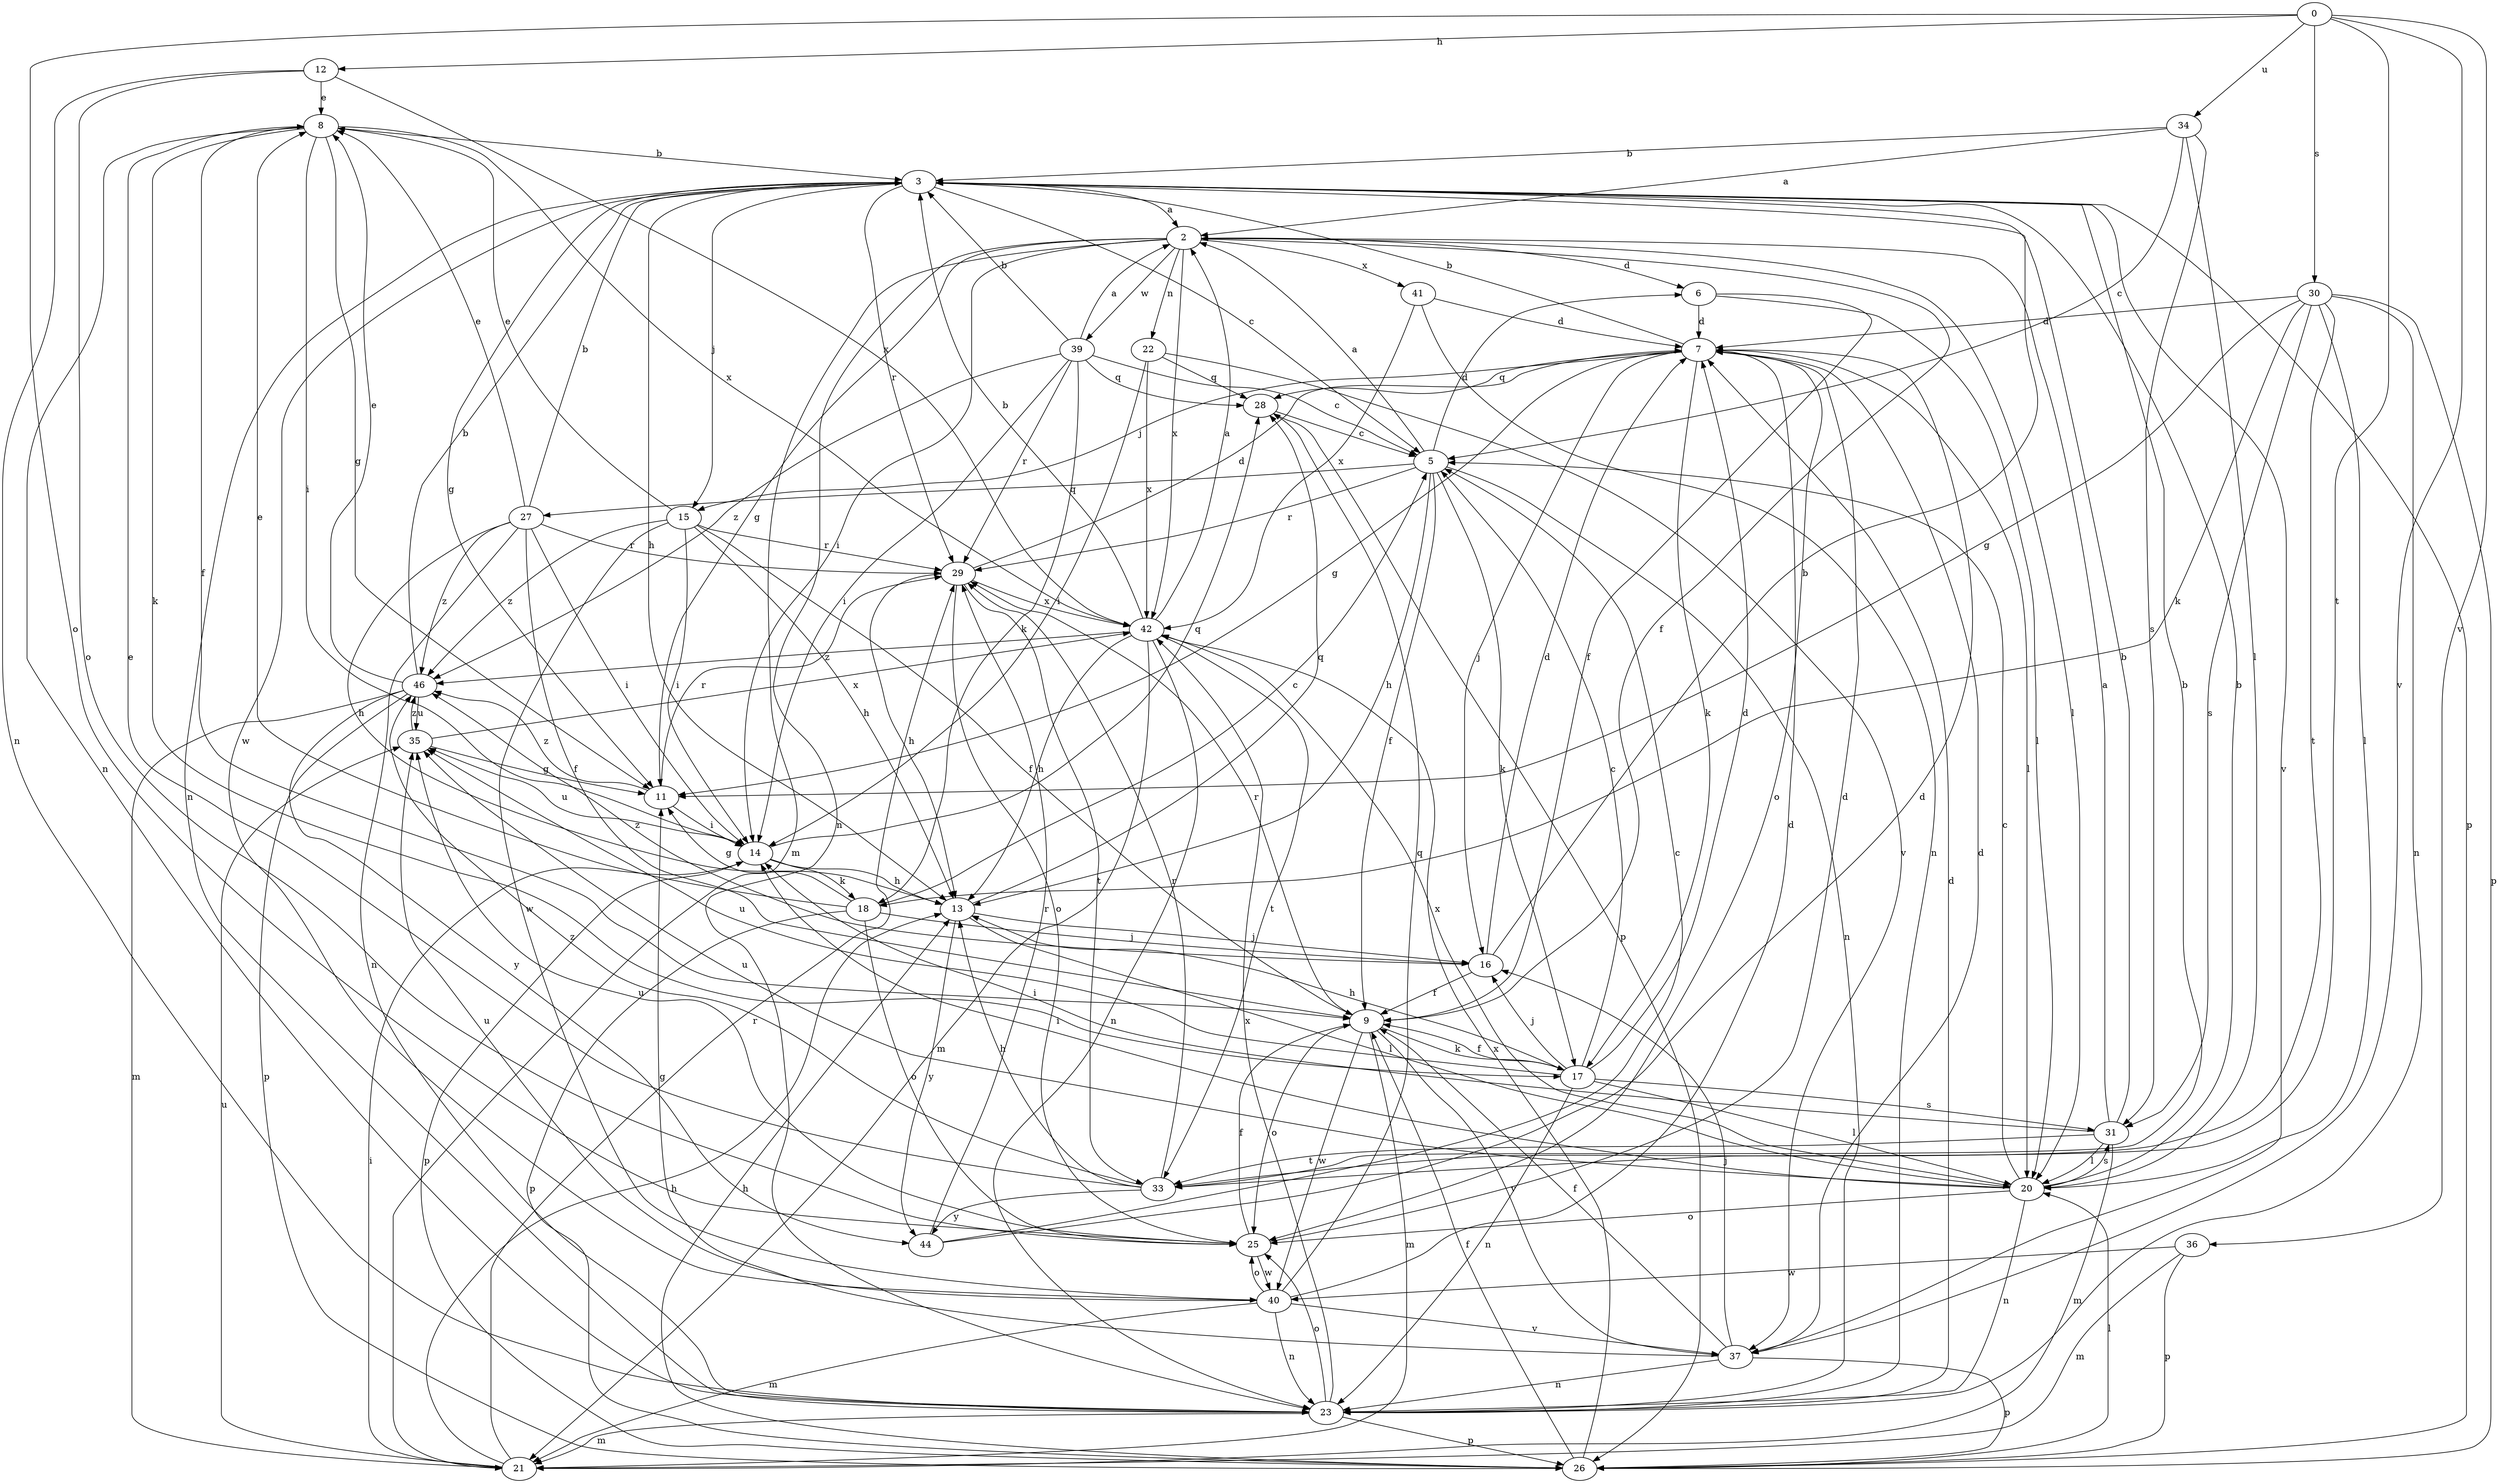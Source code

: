 strict digraph  {
0;
2;
3;
5;
6;
7;
8;
9;
11;
12;
13;
14;
15;
16;
17;
18;
20;
21;
22;
23;
25;
26;
27;
28;
29;
30;
31;
33;
34;
35;
36;
37;
39;
40;
41;
42;
44;
46;
0 -> 12  [label=h];
0 -> 25  [label=o];
0 -> 30  [label=s];
0 -> 33  [label=t];
0 -> 34  [label=u];
0 -> 36  [label=v];
0 -> 37  [label=v];
2 -> 6  [label=d];
2 -> 9  [label=f];
2 -> 11  [label=g];
2 -> 14  [label=i];
2 -> 20  [label=l];
2 -> 21  [label=m];
2 -> 22  [label=n];
2 -> 23  [label=n];
2 -> 39  [label=w];
2 -> 41  [label=x];
2 -> 42  [label=x];
3 -> 2  [label=a];
3 -> 5  [label=c];
3 -> 11  [label=g];
3 -> 13  [label=h];
3 -> 15  [label=j];
3 -> 23  [label=n];
3 -> 26  [label=p];
3 -> 29  [label=r];
3 -> 37  [label=v];
3 -> 40  [label=w];
5 -> 2  [label=a];
5 -> 6  [label=d];
5 -> 9  [label=f];
5 -> 13  [label=h];
5 -> 17  [label=k];
5 -> 23  [label=n];
5 -> 27  [label=q];
5 -> 29  [label=r];
6 -> 7  [label=d];
6 -> 9  [label=f];
6 -> 20  [label=l];
7 -> 3  [label=b];
7 -> 11  [label=g];
7 -> 15  [label=j];
7 -> 16  [label=j];
7 -> 17  [label=k];
7 -> 20  [label=l];
7 -> 25  [label=o];
7 -> 28  [label=q];
8 -> 3  [label=b];
8 -> 9  [label=f];
8 -> 11  [label=g];
8 -> 14  [label=i];
8 -> 17  [label=k];
8 -> 23  [label=n];
8 -> 42  [label=x];
9 -> 17  [label=k];
9 -> 21  [label=m];
9 -> 25  [label=o];
9 -> 29  [label=r];
9 -> 37  [label=v];
9 -> 40  [label=w];
11 -> 14  [label=i];
11 -> 29  [label=r];
11 -> 46  [label=z];
12 -> 8  [label=e];
12 -> 23  [label=n];
12 -> 25  [label=o];
12 -> 42  [label=x];
13 -> 16  [label=j];
13 -> 20  [label=l];
13 -> 28  [label=q];
13 -> 44  [label=y];
14 -> 13  [label=h];
14 -> 18  [label=k];
14 -> 26  [label=p];
14 -> 28  [label=q];
14 -> 35  [label=u];
15 -> 8  [label=e];
15 -> 9  [label=f];
15 -> 13  [label=h];
15 -> 14  [label=i];
15 -> 29  [label=r];
15 -> 40  [label=w];
15 -> 46  [label=z];
16 -> 3  [label=b];
16 -> 7  [label=d];
16 -> 9  [label=f];
16 -> 46  [label=z];
17 -> 5  [label=c];
17 -> 7  [label=d];
17 -> 9  [label=f];
17 -> 13  [label=h];
17 -> 16  [label=j];
17 -> 20  [label=l];
17 -> 23  [label=n];
17 -> 31  [label=s];
17 -> 35  [label=u];
18 -> 5  [label=c];
18 -> 8  [label=e];
18 -> 11  [label=g];
18 -> 16  [label=j];
18 -> 25  [label=o];
18 -> 26  [label=p];
20 -> 3  [label=b];
20 -> 5  [label=c];
20 -> 14  [label=i];
20 -> 23  [label=n];
20 -> 25  [label=o];
20 -> 31  [label=s];
20 -> 35  [label=u];
20 -> 42  [label=x];
21 -> 13  [label=h];
21 -> 14  [label=i];
21 -> 29  [label=r];
21 -> 35  [label=u];
22 -> 14  [label=i];
22 -> 28  [label=q];
22 -> 37  [label=v];
22 -> 42  [label=x];
23 -> 7  [label=d];
23 -> 21  [label=m];
23 -> 25  [label=o];
23 -> 26  [label=p];
23 -> 42  [label=x];
25 -> 7  [label=d];
25 -> 9  [label=f];
25 -> 35  [label=u];
25 -> 40  [label=w];
26 -> 9  [label=f];
26 -> 13  [label=h];
26 -> 20  [label=l];
26 -> 42  [label=x];
27 -> 3  [label=b];
27 -> 8  [label=e];
27 -> 9  [label=f];
27 -> 13  [label=h];
27 -> 14  [label=i];
27 -> 23  [label=n];
27 -> 29  [label=r];
27 -> 46  [label=z];
28 -> 5  [label=c];
28 -> 26  [label=p];
29 -> 7  [label=d];
29 -> 13  [label=h];
29 -> 25  [label=o];
29 -> 33  [label=t];
29 -> 42  [label=x];
30 -> 7  [label=d];
30 -> 11  [label=g];
30 -> 18  [label=k];
30 -> 20  [label=l];
30 -> 23  [label=n];
30 -> 26  [label=p];
30 -> 31  [label=s];
30 -> 33  [label=t];
31 -> 2  [label=a];
31 -> 3  [label=b];
31 -> 14  [label=i];
31 -> 20  [label=l];
31 -> 21  [label=m];
31 -> 33  [label=t];
33 -> 3  [label=b];
33 -> 8  [label=e];
33 -> 13  [label=h];
33 -> 29  [label=r];
33 -> 44  [label=y];
33 -> 46  [label=z];
34 -> 2  [label=a];
34 -> 3  [label=b];
34 -> 5  [label=c];
34 -> 20  [label=l];
34 -> 31  [label=s];
35 -> 11  [label=g];
35 -> 42  [label=x];
35 -> 46  [label=z];
36 -> 21  [label=m];
36 -> 26  [label=p];
36 -> 40  [label=w];
37 -> 7  [label=d];
37 -> 9  [label=f];
37 -> 11  [label=g];
37 -> 16  [label=j];
37 -> 23  [label=n];
37 -> 26  [label=p];
39 -> 2  [label=a];
39 -> 3  [label=b];
39 -> 5  [label=c];
39 -> 14  [label=i];
39 -> 18  [label=k];
39 -> 28  [label=q];
39 -> 29  [label=r];
39 -> 46  [label=z];
40 -> 7  [label=d];
40 -> 21  [label=m];
40 -> 23  [label=n];
40 -> 25  [label=o];
40 -> 28  [label=q];
40 -> 35  [label=u];
40 -> 37  [label=v];
41 -> 7  [label=d];
41 -> 23  [label=n];
41 -> 42  [label=x];
42 -> 2  [label=a];
42 -> 3  [label=b];
42 -> 13  [label=h];
42 -> 21  [label=m];
42 -> 23  [label=n];
42 -> 33  [label=t];
42 -> 46  [label=z];
44 -> 5  [label=c];
44 -> 7  [label=d];
44 -> 29  [label=r];
46 -> 3  [label=b];
46 -> 8  [label=e];
46 -> 21  [label=m];
46 -> 26  [label=p];
46 -> 35  [label=u];
46 -> 44  [label=y];
}
